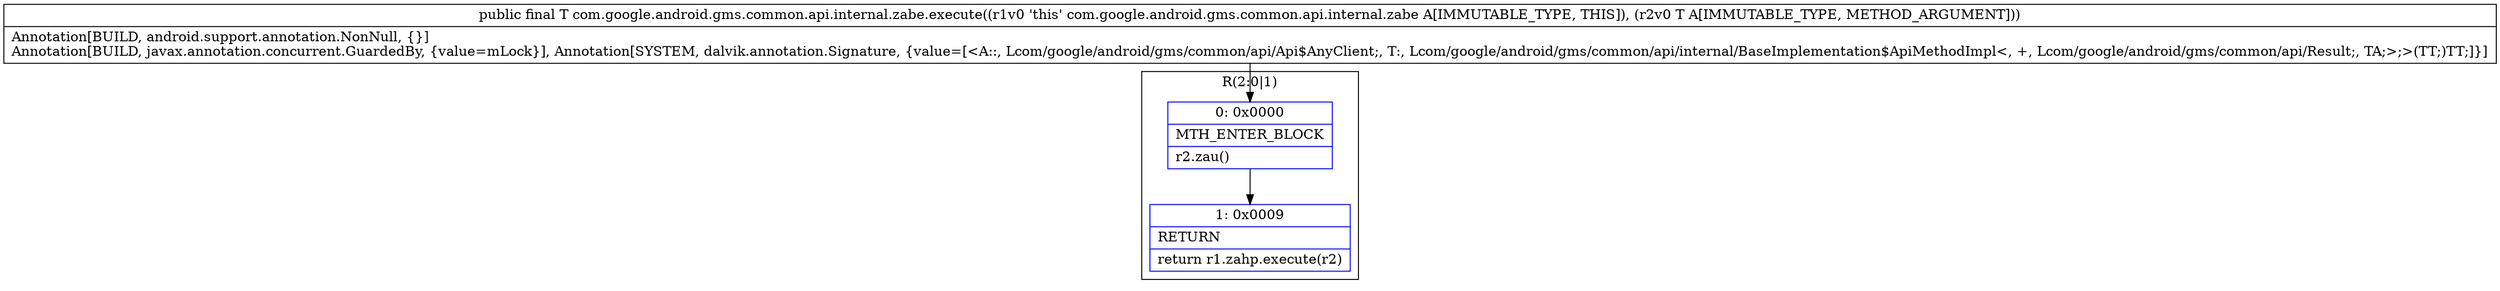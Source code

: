 digraph "CFG forcom.google.android.gms.common.api.internal.zabe.execute(Lcom\/google\/android\/gms\/common\/api\/internal\/BaseImplementation$ApiMethodImpl;)Lcom\/google\/android\/gms\/common\/api\/internal\/BaseImplementation$ApiMethodImpl;" {
subgraph cluster_Region_771928163 {
label = "R(2:0|1)";
node [shape=record,color=blue];
Node_0 [shape=record,label="{0\:\ 0x0000|MTH_ENTER_BLOCK\l|r2.zau()\l}"];
Node_1 [shape=record,label="{1\:\ 0x0009|RETURN\l|return r1.zahp.execute(r2)\l}"];
}
MethodNode[shape=record,label="{public final T com.google.android.gms.common.api.internal.zabe.execute((r1v0 'this' com.google.android.gms.common.api.internal.zabe A[IMMUTABLE_TYPE, THIS]), (r2v0 T A[IMMUTABLE_TYPE, METHOD_ARGUMENT]))  | Annotation[BUILD, android.support.annotation.NonNull, \{\}]\lAnnotation[BUILD, javax.annotation.concurrent.GuardedBy, \{value=mLock\}], Annotation[SYSTEM, dalvik.annotation.Signature, \{value=[\<A::, Lcom\/google\/android\/gms\/common\/api\/Api$AnyClient;, T:, Lcom\/google\/android\/gms\/common\/api\/internal\/BaseImplementation$ApiMethodImpl\<, +, Lcom\/google\/android\/gms\/common\/api\/Result;, TA;\>;\>(TT;)TT;]\}]\l}"];
MethodNode -> Node_0;
Node_0 -> Node_1;
}

